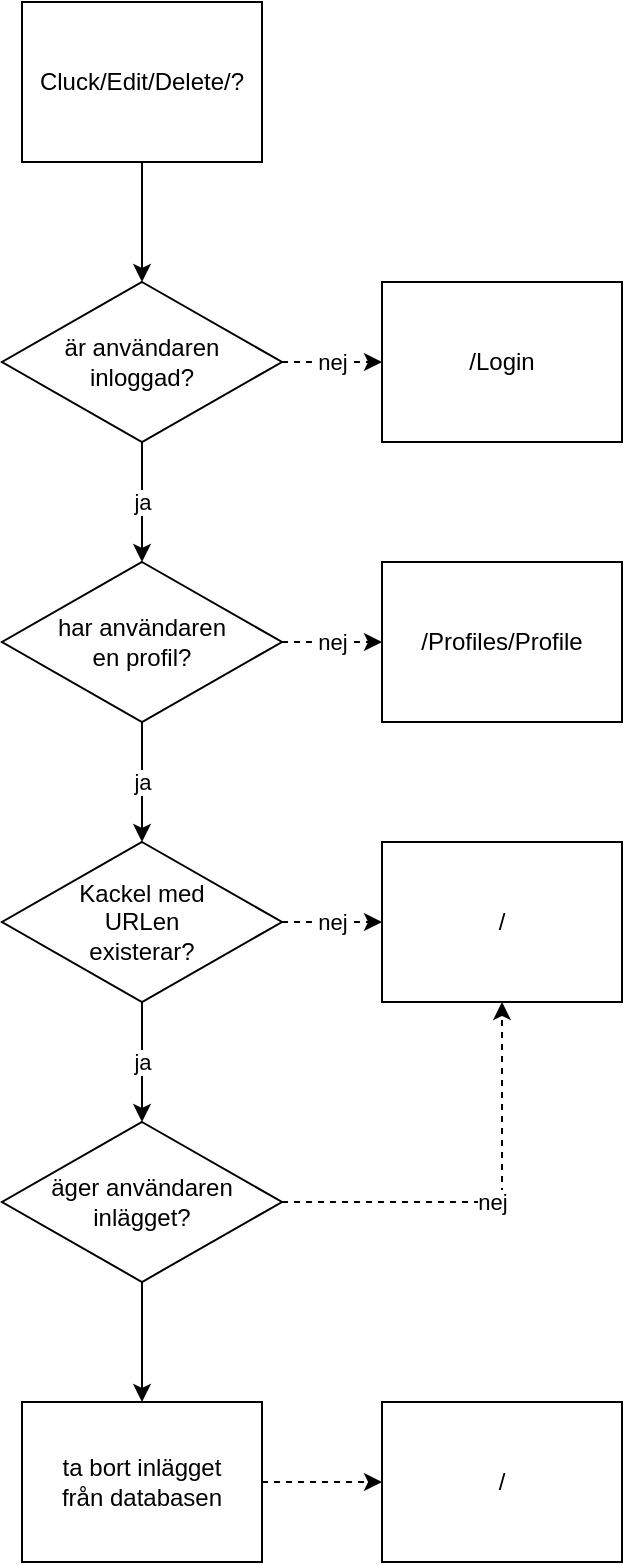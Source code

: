 <mxfile version="14.4.9" type="github">
  <diagram id="xBft-Jq3qTuwePkypwZo" name="Page-1">
    <mxGraphModel dx="1422" dy="806" grid="1" gridSize="10" guides="1" tooltips="1" connect="1" arrows="1" fold="1" page="1" pageScale="1" pageWidth="2000" pageHeight="2000" math="0" shadow="0">
      <root>
        <mxCell id="0" />
        <mxCell id="1" parent="0" />
        <mxCell id="6DWMFnhz7CE_c2BS17Pc-16" value="" style="edgeStyle=orthogonalEdgeStyle;rounded=0;orthogonalLoop=1;jettySize=auto;html=1;" edge="1" parent="1" source="6DWMFnhz7CE_c2BS17Pc-1" target="6DWMFnhz7CE_c2BS17Pc-7">
          <mxGeometry relative="1" as="geometry" />
        </mxCell>
        <mxCell id="6DWMFnhz7CE_c2BS17Pc-1" value="Cluck/Edit/Delete/?" style="rounded=0;whiteSpace=wrap;html=1;" vertex="1" parent="1">
          <mxGeometry x="250" y="40" width="120" height="80" as="geometry" />
        </mxCell>
        <mxCell id="6DWMFnhz7CE_c2BS17Pc-2" value="nej" style="edgeStyle=orthogonalEdgeStyle;rounded=0;orthogonalLoop=1;jettySize=auto;html=1;dashed=1;" edge="1" parent="1" source="6DWMFnhz7CE_c2BS17Pc-4" target="6DWMFnhz7CE_c2BS17Pc-13">
          <mxGeometry relative="1" as="geometry" />
        </mxCell>
        <mxCell id="6DWMFnhz7CE_c2BS17Pc-3" value="ja" style="edgeStyle=orthogonalEdgeStyle;rounded=0;orthogonalLoop=1;jettySize=auto;html=1;" edge="1" parent="1" source="6DWMFnhz7CE_c2BS17Pc-4" target="6DWMFnhz7CE_c2BS17Pc-12">
          <mxGeometry relative="1" as="geometry" />
        </mxCell>
        <mxCell id="6DWMFnhz7CE_c2BS17Pc-4" value="Kackel med&lt;br&gt;URLen&lt;br&gt;existerar?" style="rhombus;whiteSpace=wrap;html=1;rounded=0;" vertex="1" parent="1">
          <mxGeometry x="240" y="460" width="140" height="80" as="geometry" />
        </mxCell>
        <mxCell id="6DWMFnhz7CE_c2BS17Pc-5" value="ja" style="edgeStyle=orthogonalEdgeStyle;rounded=0;orthogonalLoop=1;jettySize=auto;html=1;" edge="1" parent="1" source="6DWMFnhz7CE_c2BS17Pc-7" target="6DWMFnhz7CE_c2BS17Pc-10">
          <mxGeometry relative="1" as="geometry" />
        </mxCell>
        <mxCell id="6DWMFnhz7CE_c2BS17Pc-6" value="nej" style="edgeStyle=orthogonalEdgeStyle;rounded=0;orthogonalLoop=1;jettySize=auto;html=1;dashed=1;" edge="1" parent="1" source="6DWMFnhz7CE_c2BS17Pc-7" target="6DWMFnhz7CE_c2BS17Pc-14">
          <mxGeometry relative="1" as="geometry" />
        </mxCell>
        <mxCell id="6DWMFnhz7CE_c2BS17Pc-7" value="är användaren&lt;br&gt;inloggad?" style="rhombus;whiteSpace=wrap;html=1;rounded=0;" vertex="1" parent="1">
          <mxGeometry x="240" y="180" width="140" height="80" as="geometry" />
        </mxCell>
        <mxCell id="6DWMFnhz7CE_c2BS17Pc-8" value="nej" style="edgeStyle=orthogonalEdgeStyle;rounded=0;orthogonalLoop=1;jettySize=auto;html=1;dashed=1;" edge="1" parent="1" source="6DWMFnhz7CE_c2BS17Pc-10" target="6DWMFnhz7CE_c2BS17Pc-15">
          <mxGeometry relative="1" as="geometry" />
        </mxCell>
        <mxCell id="6DWMFnhz7CE_c2BS17Pc-9" value="ja" style="edgeStyle=orthogonalEdgeStyle;rounded=0;orthogonalLoop=1;jettySize=auto;html=1;" edge="1" parent="1" source="6DWMFnhz7CE_c2BS17Pc-10" target="6DWMFnhz7CE_c2BS17Pc-4">
          <mxGeometry relative="1" as="geometry" />
        </mxCell>
        <mxCell id="6DWMFnhz7CE_c2BS17Pc-10" value="har användaren&lt;br&gt;en profil?" style="rhombus;whiteSpace=wrap;html=1;rounded=0;" vertex="1" parent="1">
          <mxGeometry x="240" y="320" width="140" height="80" as="geometry" />
        </mxCell>
        <mxCell id="6DWMFnhz7CE_c2BS17Pc-11" value="nej" style="edgeStyle=orthogonalEdgeStyle;rounded=0;orthogonalLoop=1;jettySize=auto;html=1;entryX=0.5;entryY=1;entryDx=0;entryDy=0;dashed=1;" edge="1" parent="1" source="6DWMFnhz7CE_c2BS17Pc-12" target="6DWMFnhz7CE_c2BS17Pc-13">
          <mxGeometry relative="1" as="geometry" />
        </mxCell>
        <mxCell id="6DWMFnhz7CE_c2BS17Pc-22" value="" style="edgeStyle=orthogonalEdgeStyle;rounded=0;orthogonalLoop=1;jettySize=auto;html=1;" edge="1" parent="1" source="6DWMFnhz7CE_c2BS17Pc-12" target="6DWMFnhz7CE_c2BS17Pc-21">
          <mxGeometry relative="1" as="geometry" />
        </mxCell>
        <mxCell id="6DWMFnhz7CE_c2BS17Pc-12" value="äger användaren&lt;br&gt;inlägget?" style="rhombus;whiteSpace=wrap;html=1;rounded=0;" vertex="1" parent="1">
          <mxGeometry x="240" y="600" width="140" height="80" as="geometry" />
        </mxCell>
        <mxCell id="6DWMFnhz7CE_c2BS17Pc-13" value="/" style="whiteSpace=wrap;html=1;rounded=0;" vertex="1" parent="1">
          <mxGeometry x="430" y="460" width="120" height="80" as="geometry" />
        </mxCell>
        <mxCell id="6DWMFnhz7CE_c2BS17Pc-14" value="/Login" style="whiteSpace=wrap;html=1;rounded=0;" vertex="1" parent="1">
          <mxGeometry x="430" y="180" width="120" height="80" as="geometry" />
        </mxCell>
        <mxCell id="6DWMFnhz7CE_c2BS17Pc-15" value="/Profiles/Profile" style="whiteSpace=wrap;html=1;rounded=0;" vertex="1" parent="1">
          <mxGeometry x="430" y="320" width="120" height="80" as="geometry" />
        </mxCell>
        <mxCell id="6DWMFnhz7CE_c2BS17Pc-24" value="" style="edgeStyle=orthogonalEdgeStyle;rounded=0;orthogonalLoop=1;jettySize=auto;html=1;dashed=1;" edge="1" parent="1" source="6DWMFnhz7CE_c2BS17Pc-21" target="6DWMFnhz7CE_c2BS17Pc-23">
          <mxGeometry relative="1" as="geometry" />
        </mxCell>
        <mxCell id="6DWMFnhz7CE_c2BS17Pc-21" value="ta bort inlägget&lt;br&gt;från databasen" style="whiteSpace=wrap;html=1;rounded=0;" vertex="1" parent="1">
          <mxGeometry x="250" y="740" width="120" height="80" as="geometry" />
        </mxCell>
        <mxCell id="6DWMFnhz7CE_c2BS17Pc-23" value="/" style="whiteSpace=wrap;html=1;rounded=0;" vertex="1" parent="1">
          <mxGeometry x="430" y="740" width="120" height="80" as="geometry" />
        </mxCell>
      </root>
    </mxGraphModel>
  </diagram>
</mxfile>
